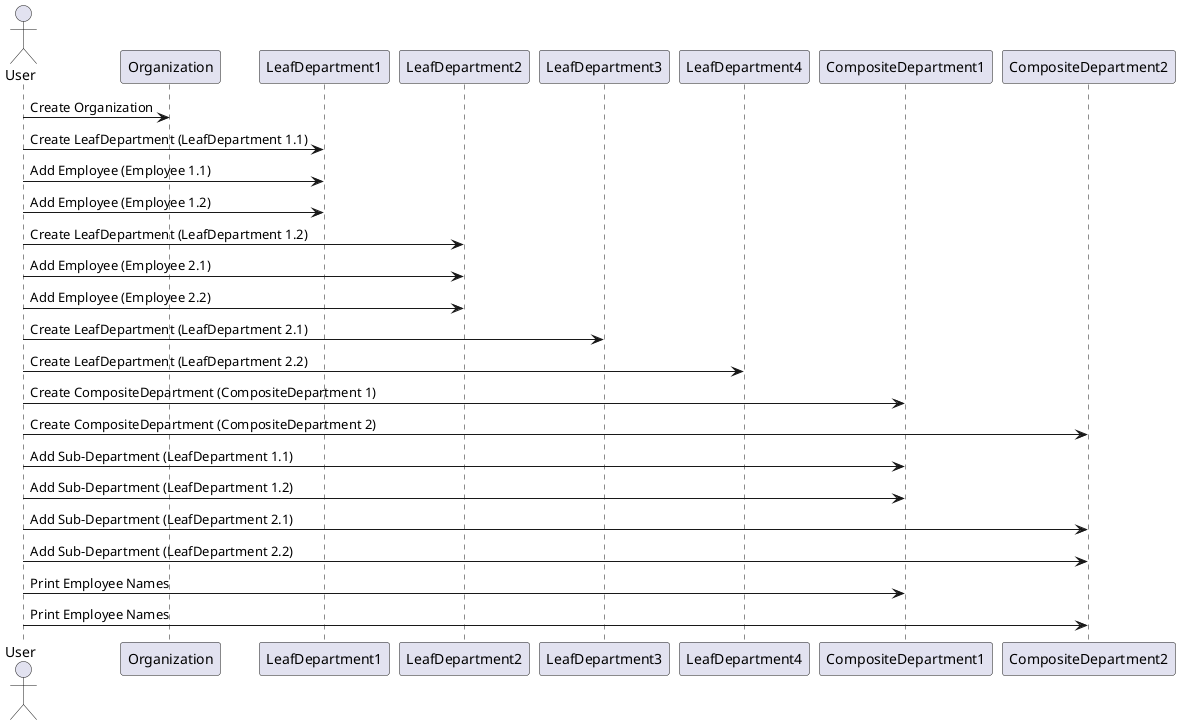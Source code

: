@startuml
actor User

User -> Organization: Create Organization
User -> LeafDepartment1: Create LeafDepartment (LeafDepartment 1.1)
User -> LeafDepartment1: Add Employee (Employee 1.1)
User -> LeafDepartment1: Add Employee (Employee 1.2)
User -> LeafDepartment2: Create LeafDepartment (LeafDepartment 1.2)
User -> LeafDepartment2: Add Employee (Employee 2.1)
User -> LeafDepartment2: Add Employee (Employee 2.2)
User -> LeafDepartment3: Create LeafDepartment (LeafDepartment 2.1)
User -> LeafDepartment4: Create LeafDepartment (LeafDepartment 2.2)
User -> CompositeDepartment1: Create CompositeDepartment (CompositeDepartment 1)
User -> CompositeDepartment2: Create CompositeDepartment (CompositeDepartment 2)
User -> CompositeDepartment1: Add Sub-Department (LeafDepartment 1.1)
User -> CompositeDepartment1: Add Sub-Department (LeafDepartment 1.2)
User -> CompositeDepartment2: Add Sub-Department (LeafDepartment 2.1)
User -> CompositeDepartment2: Add Sub-Department (LeafDepartment 2.2)
User -> CompositeDepartment1: Print Employee Names
User -> CompositeDepartment2: Print Employee Names

@enduml
